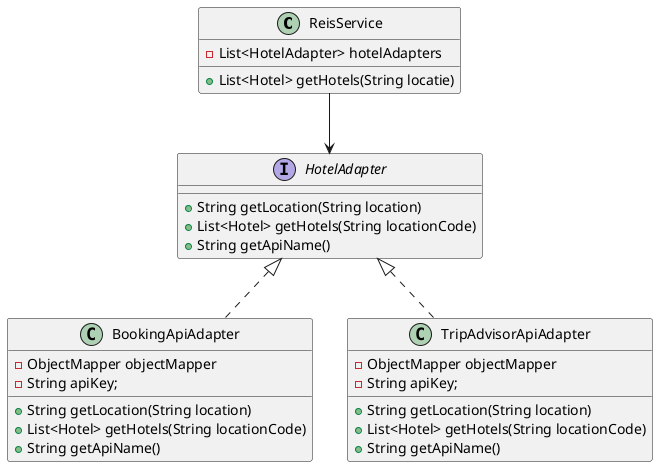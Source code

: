 @startuml

class ReisService {
    -List<HotelAdapter> hotelAdapters
    +List<Hotel> getHotels(String locatie)
}

interface HotelAdapter {
    +String getLocation(String location)
    +List<Hotel> getHotels(String locationCode)
    +String getApiName()
}

class BookingApiAdapter {
    -ObjectMapper objectMapper
    -String apiKey;
    +String getLocation(String location)
    +List<Hotel> getHotels(String locationCode)
    +String getApiName()
}

class TripAdvisorApiAdapter {
    -ObjectMapper objectMapper
    -String apiKey;
    +String getLocation(String location)
    +List<Hotel> getHotels(String locationCode)
    +String getApiName()
}

ReisService --> HotelAdapter
HotelAdapter <|.. BookingApiAdapter
HotelAdapter <|.. TripAdvisorApiAdapter


@enduml